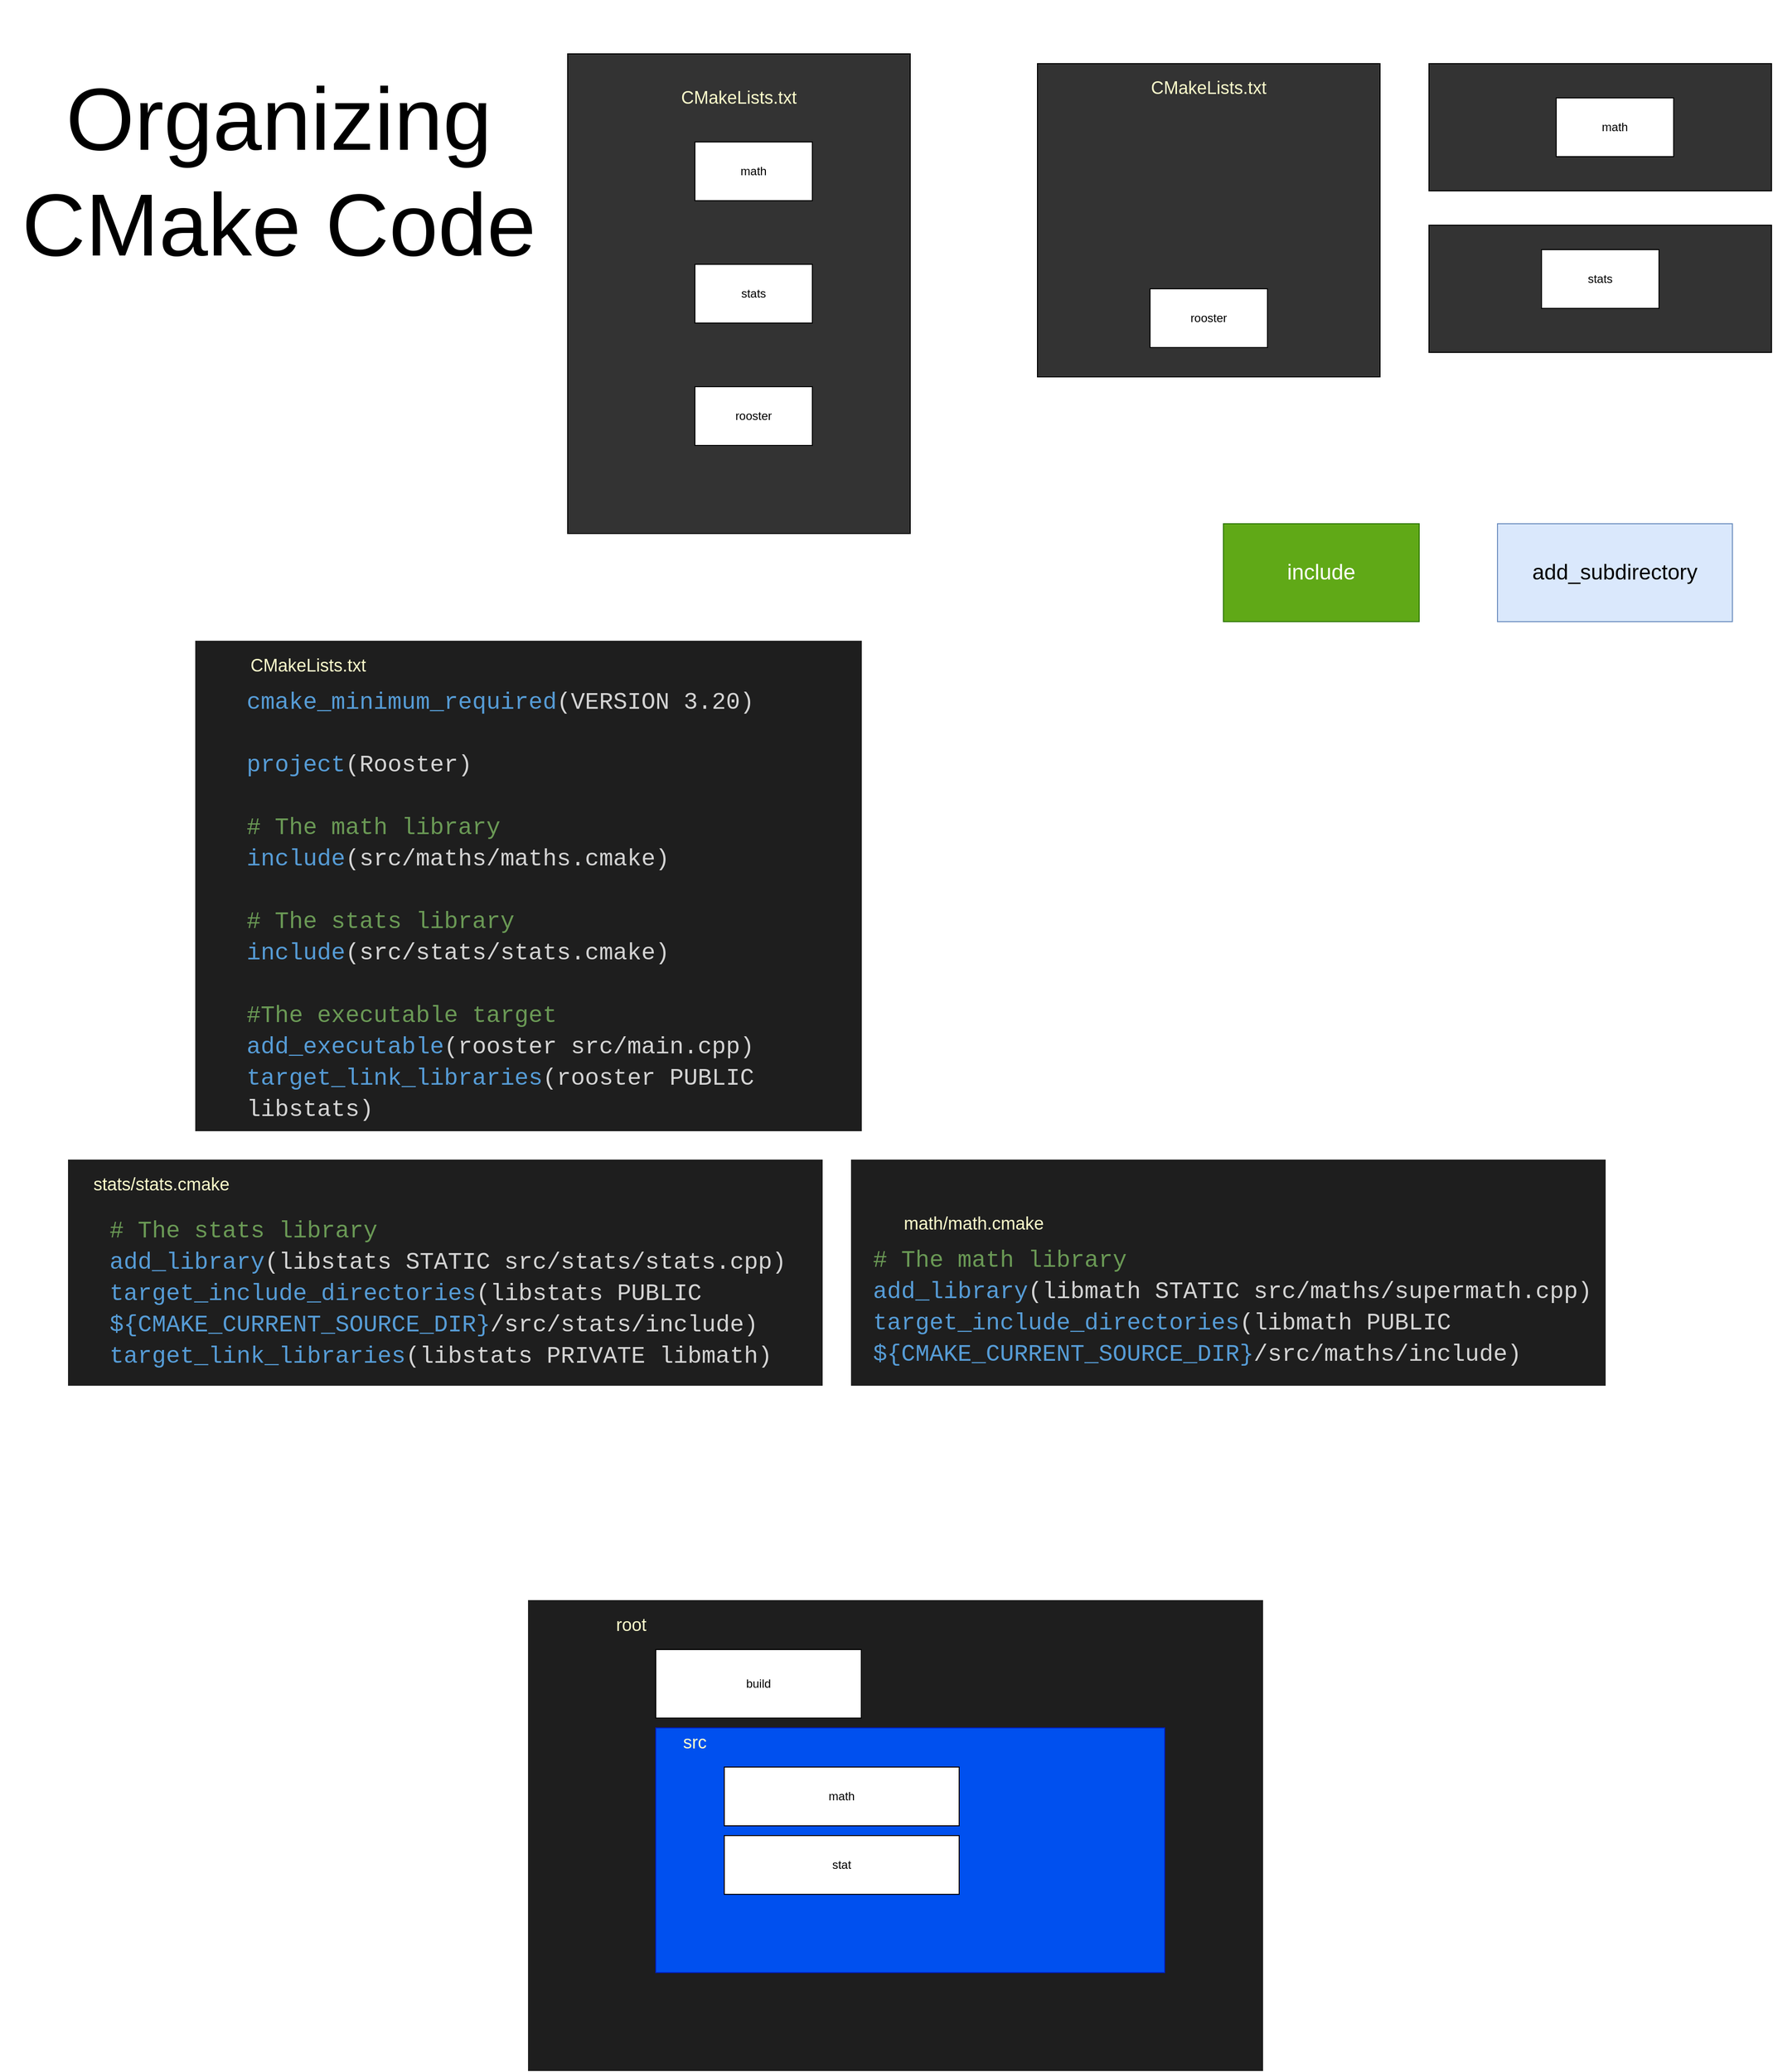 <mxfile version="21.2.8" type="device">
  <diagram name="Page-1" id="ivQvlc1uGMIKSuARAwTs">
    <mxGraphModel dx="1434" dy="884" grid="1" gridSize="10" guides="1" tooltips="1" connect="1" arrows="1" fold="1" page="1" pageScale="1" pageWidth="2339" pageHeight="3300" math="0" shadow="0">
      <root>
        <mxCell id="0" />
        <mxCell id="1" parent="0" />
        <mxCell id="dN8ZCQYkidjDUWoXCLUg-23" value="" style="rounded=0;whiteSpace=wrap;html=1;strokeColor=#1e1e1e;fillColor=#1e1e1e;" parent="1" vertex="1">
          <mxGeometry x="220" y="710" width="680" height="500" as="geometry" />
        </mxCell>
        <mxCell id="dN8ZCQYkidjDUWoXCLUg-16" value="" style="rounded=0;whiteSpace=wrap;html=1;strokeColor=#1e1e1e;fillColor=#1e1e1e;" parent="1" vertex="1">
          <mxGeometry x="890" y="1240" width="770" height="230" as="geometry" />
        </mxCell>
        <mxCell id="dN8ZCQYkidjDUWoXCLUg-1" value="" style="rounded=0;whiteSpace=wrap;html=1;fillColor=#333333;" parent="1" vertex="1">
          <mxGeometry x="600" y="110" width="350" height="490" as="geometry" />
        </mxCell>
        <mxCell id="dN8ZCQYkidjDUWoXCLUg-2" value="math" style="rounded=0;whiteSpace=wrap;html=1;" parent="1" vertex="1">
          <mxGeometry x="730" y="200" width="120" height="60" as="geometry" />
        </mxCell>
        <mxCell id="dN8ZCQYkidjDUWoXCLUg-4" value="rooster" style="rounded=0;whiteSpace=wrap;html=1;" parent="1" vertex="1">
          <mxGeometry x="730" y="450" width="120" height="60" as="geometry" />
        </mxCell>
        <mxCell id="dN8ZCQYkidjDUWoXCLUg-5" value="&lt;font style=&quot;font-size: 18px;&quot; color=&quot;#ffffcc&quot;&gt;CMakeLists.txt&lt;/font&gt;" style="text;html=1;strokeColor=none;fillColor=none;align=center;verticalAlign=middle;whiteSpace=wrap;rounded=0;" parent="1" vertex="1">
          <mxGeometry x="700" y="140" width="150" height="30" as="geometry" />
        </mxCell>
        <mxCell id="dN8ZCQYkidjDUWoXCLUg-6" value="" style="rounded=0;whiteSpace=wrap;html=1;fillColor=#333333;" parent="1" vertex="1">
          <mxGeometry x="1080" y="120" width="350" height="320" as="geometry" />
        </mxCell>
        <mxCell id="dN8ZCQYkidjDUWoXCLUg-7" value="&lt;font style=&quot;font-size: 18px;&quot; color=&quot;#ffffcc&quot;&gt;CMakeLists.txt&lt;/font&gt;" style="text;html=1;strokeColor=none;fillColor=none;align=center;verticalAlign=middle;whiteSpace=wrap;rounded=0;" parent="1" vertex="1">
          <mxGeometry x="1180" y="130" width="150" height="30" as="geometry" />
        </mxCell>
        <mxCell id="dN8ZCQYkidjDUWoXCLUg-8" value="rooster" style="rounded=0;whiteSpace=wrap;html=1;" parent="1" vertex="1">
          <mxGeometry x="1195" y="350" width="120" height="60" as="geometry" />
        </mxCell>
        <mxCell id="dN8ZCQYkidjDUWoXCLUg-9" value="" style="rounded=0;whiteSpace=wrap;html=1;fillColor=#333333;" parent="1" vertex="1">
          <mxGeometry x="1480" y="120" width="350" height="130" as="geometry" />
        </mxCell>
        <mxCell id="dN8ZCQYkidjDUWoXCLUg-10" value="" style="rounded=0;whiteSpace=wrap;html=1;fillColor=#333333;" parent="1" vertex="1">
          <mxGeometry x="1480" y="285" width="350" height="130" as="geometry" />
        </mxCell>
        <mxCell id="dN8ZCQYkidjDUWoXCLUg-3" value="stats" style="rounded=0;whiteSpace=wrap;html=1;" parent="1" vertex="1">
          <mxGeometry x="1595" y="310" width="120" height="60" as="geometry" />
        </mxCell>
        <mxCell id="dN8ZCQYkidjDUWoXCLUg-11" value="stats" style="rounded=0;whiteSpace=wrap;html=1;" parent="1" vertex="1">
          <mxGeometry x="730" y="325" width="120" height="60" as="geometry" />
        </mxCell>
        <mxCell id="dN8ZCQYkidjDUWoXCLUg-12" value="math" style="rounded=0;whiteSpace=wrap;html=1;" parent="1" vertex="1">
          <mxGeometry x="1610" y="155" width="120" height="60" as="geometry" />
        </mxCell>
        <mxCell id="dN8ZCQYkidjDUWoXCLUg-13" value="&lt;font style=&quot;font-size: 22px;&quot;&gt;include&lt;/font&gt;" style="rounded=0;whiteSpace=wrap;html=1;fillColor=#60a917;strokeColor=#2D7600;fontColor=#ffffff;" parent="1" vertex="1">
          <mxGeometry x="1270" y="590" width="200" height="100" as="geometry" />
        </mxCell>
        <mxCell id="dN8ZCQYkidjDUWoXCLUg-14" value="&lt;font style=&quot;font-size: 22px;&quot;&gt;add_subdirectory&lt;/font&gt;" style="rounded=0;whiteSpace=wrap;html=1;fillColor=#dae8fc;strokeColor=#6c8ebf;" parent="1" vertex="1">
          <mxGeometry x="1550" y="590" width="240" height="100" as="geometry" />
        </mxCell>
        <mxCell id="dN8ZCQYkidjDUWoXCLUg-15" value="&lt;div style=&quot;color: rgb(212, 212, 212); background-color: rgb(30, 30, 30); font-family: Consolas, &amp;quot;Courier New&amp;quot;, monospace; font-weight: normal; font-size: 24px; line-height: 32px;&quot;&gt;&lt;div&gt;&lt;span style=&quot;color: #6a9955;&quot;&gt;# The math library&lt;/span&gt;&lt;/div&gt;&lt;div&gt;&lt;span style=&quot;color: #569cd6;&quot;&gt;add_library&lt;/span&gt;&lt;span style=&quot;color: #d4d4d4;&quot;&gt;(libmath STATIC src/maths/supermath.cpp)&lt;/span&gt;&lt;/div&gt;&lt;div&gt;&lt;span style=&quot;color: #569cd6;&quot;&gt;target_include_directories&lt;/span&gt;&lt;span style=&quot;color: #d4d4d4;&quot;&gt;(libmath PUBLIC &lt;/span&gt;&lt;span style=&quot;color: #569cd6;&quot;&gt;${CMAKE_CURRENT_SOURCE_DIR}&lt;/span&gt;&lt;span style=&quot;color: #d4d4d4;&quot;&gt;/src/maths/include)&lt;/span&gt;&lt;/div&gt;&lt;/div&gt;" style="text;whiteSpace=wrap;html=1;" parent="1" vertex="1">
          <mxGeometry x="910" y="1320" width="750" height="140" as="geometry" />
        </mxCell>
        <mxCell id="dN8ZCQYkidjDUWoXCLUg-19" value="" style="rounded=0;whiteSpace=wrap;html=1;strokeColor=#1e1e1e;fillColor=#1e1e1e;" parent="1" vertex="1">
          <mxGeometry x="90" y="1240" width="770" height="230" as="geometry" />
        </mxCell>
        <mxCell id="dN8ZCQYkidjDUWoXCLUg-20" value="&lt;div style=&quot;color: rgb(212, 212, 212); background-color: rgb(30, 30, 30); font-family: Consolas, &amp;quot;Courier New&amp;quot;, monospace; font-weight: normal; font-size: 24px; line-height: 32px;&quot;&gt;&lt;div&gt;&lt;span style=&quot;color: #6a9955;&quot;&gt;# The stats library&lt;/span&gt;&lt;/div&gt;&lt;div&gt;&lt;span style=&quot;color: #569cd6;&quot;&gt;add_library&lt;/span&gt;&lt;span style=&quot;color: #d4d4d4;&quot;&gt;(libstats STATIC src/stats/stats.cpp)&lt;/span&gt;&lt;/div&gt;&lt;div&gt;&lt;span style=&quot;color: #569cd6;&quot;&gt;target_include_directories&lt;/span&gt;&lt;span style=&quot;color: #d4d4d4;&quot;&gt;(libstats PUBLIC &lt;/span&gt;&lt;span style=&quot;color: #569cd6;&quot;&gt;${CMAKE_CURRENT_SOURCE_DIR}&lt;/span&gt;&lt;span style=&quot;color: #d4d4d4;&quot;&gt;/src/stats/include)&lt;/span&gt;&lt;/div&gt;&lt;div&gt;&lt;span style=&quot;color: #569cd6;&quot;&gt;target_link_libraries&lt;/span&gt;&lt;span style=&quot;color: #d4d4d4;&quot;&gt;(libstats PRIVATE libmath)&lt;/span&gt;&lt;/div&gt;&lt;/div&gt;" style="text;whiteSpace=wrap;html=1;" parent="1" vertex="1">
          <mxGeometry x="130" y="1290" width="720" height="180" as="geometry" />
        </mxCell>
        <mxCell id="dN8ZCQYkidjDUWoXCLUg-21" value="&lt;font style=&quot;font-size: 18px;&quot; color=&quot;#ffffcc&quot;&gt;CMakeLists.txt&lt;/font&gt;" style="text;html=1;strokeColor=none;fillColor=none;align=center;verticalAlign=middle;whiteSpace=wrap;rounded=0;" parent="1" vertex="1">
          <mxGeometry x="260" y="720" width="150" height="30" as="geometry" />
        </mxCell>
        <mxCell id="dN8ZCQYkidjDUWoXCLUg-17" value="&lt;font style=&quot;font-size: 18px;&quot; color=&quot;#ffffcc&quot;&gt;stats/stats.cmake&lt;/font&gt;" style="text;html=1;strokeColor=none;fillColor=none;align=center;verticalAlign=middle;whiteSpace=wrap;rounded=0;" parent="1" vertex="1">
          <mxGeometry x="110" y="1250" width="150" height="30" as="geometry" />
        </mxCell>
        <mxCell id="dN8ZCQYkidjDUWoXCLUg-22" value="&lt;div style=&quot;color: rgb(212, 212, 212); background-color: rgb(30, 30, 30); font-family: Consolas, &amp;quot;Courier New&amp;quot;, monospace; font-weight: normal; font-size: 24px; line-height: 32px;&quot;&gt;&lt;div&gt;&lt;span style=&quot;color: #569cd6;&quot;&gt;cmake_minimum_required&lt;/span&gt;&lt;span style=&quot;color: #d4d4d4;&quot;&gt;(VERSION 3.20)&lt;/span&gt;&lt;/div&gt;&lt;br&gt;&lt;div&gt;&lt;span style=&quot;color: #569cd6;&quot;&gt;project&lt;/span&gt;&lt;span style=&quot;color: #d4d4d4;&quot;&gt;(Rooster)&lt;/span&gt;&lt;/div&gt;&lt;br&gt;&lt;div&gt;&lt;span style=&quot;color: #6a9955;&quot;&gt;# The math library&lt;/span&gt;&lt;/div&gt;&lt;div&gt;&lt;span style=&quot;color: #569cd6;&quot;&gt;include&lt;/span&gt;&lt;span style=&quot;color: #d4d4d4;&quot;&gt;(src/maths/maths.cmake)&lt;/span&gt;&lt;/div&gt;&lt;br&gt;&lt;div&gt;&lt;span style=&quot;color: #6a9955;&quot;&gt;# The stats library&lt;/span&gt;&lt;/div&gt;&lt;div&gt;&lt;span style=&quot;color: #569cd6;&quot;&gt;include&lt;/span&gt;&lt;span style=&quot;color: #d4d4d4;&quot;&gt;(src/stats/stats.cmake)&lt;/span&gt;&lt;/div&gt;&lt;br&gt;&lt;div&gt;&lt;span style=&quot;color: #6a9955;&quot;&gt;#The executable target&lt;/span&gt;&lt;/div&gt;&lt;div&gt;&lt;span style=&quot;color: #569cd6;&quot;&gt;add_executable&lt;/span&gt;&lt;span style=&quot;color: #d4d4d4;&quot;&gt;(rooster src/main.cpp)&lt;/span&gt;&lt;/div&gt;&lt;div&gt;&lt;span style=&quot;color: #569cd6;&quot;&gt;target_link_libraries&lt;/span&gt;&lt;span style=&quot;color: #d4d4d4;&quot;&gt;(rooster PUBLIC libstats)&lt;/span&gt;&lt;/div&gt;&lt;/div&gt;" style="text;whiteSpace=wrap;html=1;" parent="1" vertex="1">
          <mxGeometry x="270" y="750" width="610" height="430" as="geometry" />
        </mxCell>
        <mxCell id="dN8ZCQYkidjDUWoXCLUg-24" value="&lt;font style=&quot;font-size: 18px;&quot; color=&quot;#ffffcc&quot;&gt;math/math.cmake&lt;/font&gt;" style="text;html=1;strokeColor=none;fillColor=none;align=center;verticalAlign=middle;whiteSpace=wrap;rounded=0;" parent="1" vertex="1">
          <mxGeometry x="940" y="1290" width="150" height="30" as="geometry" />
        </mxCell>
        <mxCell id="dN8ZCQYkidjDUWoXCLUg-25" value="" style="rounded=0;whiteSpace=wrap;html=1;strokeColor=#1e1e1e;fillColor=#1e1e1e;" parent="1" vertex="1">
          <mxGeometry x="560" y="1690" width="750" height="480" as="geometry" />
        </mxCell>
        <mxCell id="dN8ZCQYkidjDUWoXCLUg-26" value="&lt;font style=&quot;font-size: 18px;&quot; color=&quot;#ffffcc&quot;&gt;root&lt;/font&gt;" style="text;html=1;strokeColor=none;fillColor=none;align=center;verticalAlign=middle;whiteSpace=wrap;rounded=0;" parent="1" vertex="1">
          <mxGeometry x="590" y="1700" width="150" height="30" as="geometry" />
        </mxCell>
        <mxCell id="dN8ZCQYkidjDUWoXCLUg-27" value="" style="rounded=0;whiteSpace=wrap;html=1;fillColor=#0050ef;strokeColor=#001DBC;fontColor=#ffffff;" parent="1" vertex="1">
          <mxGeometry x="690" y="1820" width="520" height="250" as="geometry" />
        </mxCell>
        <mxCell id="dN8ZCQYkidjDUWoXCLUg-28" value="build" style="rounded=0;whiteSpace=wrap;html=1;" parent="1" vertex="1">
          <mxGeometry x="690" y="1740" width="210" height="70" as="geometry" />
        </mxCell>
        <mxCell id="dN8ZCQYkidjDUWoXCLUg-29" value="&lt;font style=&quot;font-size: 18px;&quot; color=&quot;#ffffcc&quot;&gt;src&lt;/font&gt;" style="text;html=1;strokeColor=none;fillColor=none;align=center;verticalAlign=middle;whiteSpace=wrap;rounded=0;" parent="1" vertex="1">
          <mxGeometry x="680" y="1820" width="100" height="30" as="geometry" />
        </mxCell>
        <mxCell id="dN8ZCQYkidjDUWoXCLUg-31" value="math" style="rounded=0;whiteSpace=wrap;html=1;" parent="1" vertex="1">
          <mxGeometry x="760" y="1860" width="240" height="60" as="geometry" />
        </mxCell>
        <mxCell id="dN8ZCQYkidjDUWoXCLUg-32" value="stat" style="rounded=0;whiteSpace=wrap;html=1;" parent="1" vertex="1">
          <mxGeometry x="760" y="1930" width="240" height="60" as="geometry" />
        </mxCell>
        <mxCell id="m7-3q9OCnJRpjr_XS6cW-1" value="&lt;font style=&quot;font-size: 90px;&quot;&gt;Organizing CMake Code&lt;/font&gt;" style="text;html=1;strokeColor=none;fillColor=none;align=center;verticalAlign=middle;whiteSpace=wrap;rounded=0;" vertex="1" parent="1">
          <mxGeometry x="20" y="55" width="570" height="350" as="geometry" />
        </mxCell>
      </root>
    </mxGraphModel>
  </diagram>
</mxfile>
